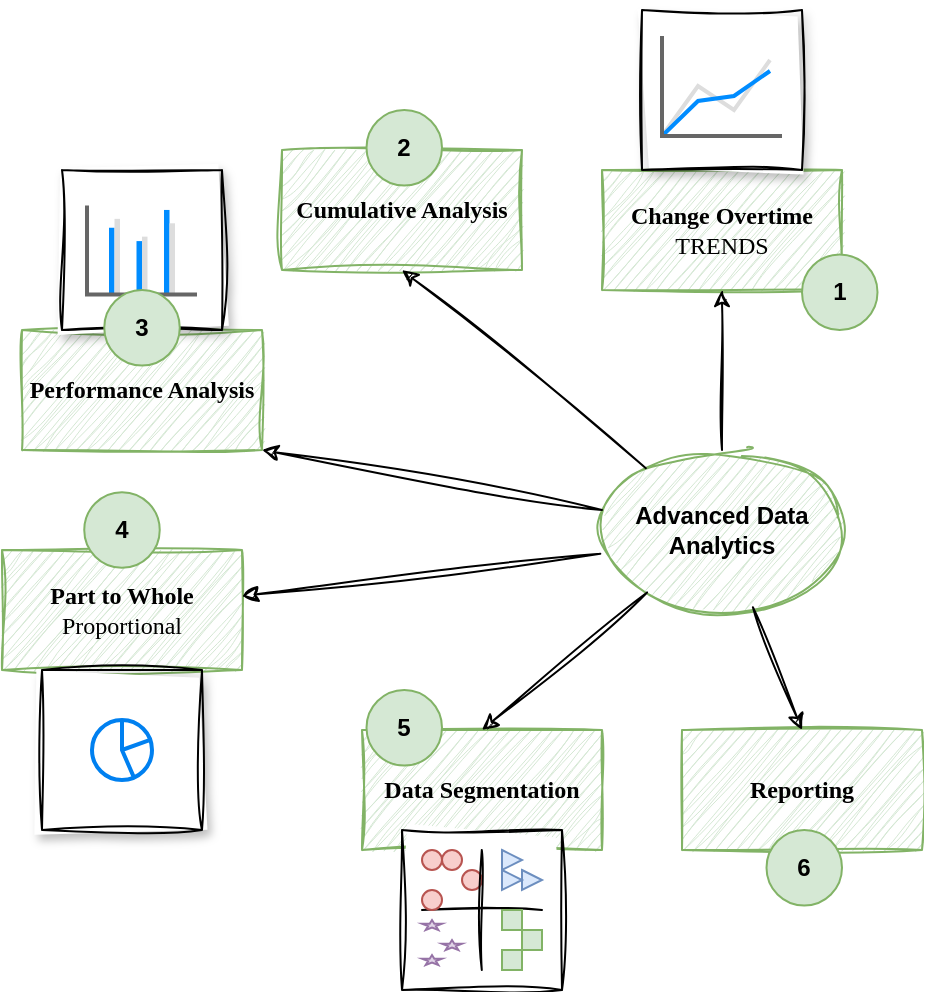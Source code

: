 <mxfile version="26.1.1">
  <diagram name="Page-1" id="o2RXhrhPXng8Wda8bBrL">
    <mxGraphModel dx="1091" dy="739" grid="1" gridSize="10" guides="1" tooltips="1" connect="1" arrows="1" fold="1" page="1" pageScale="1" pageWidth="850" pageHeight="1100" math="0" shadow="0">
      <root>
        <mxCell id="0" />
        <mxCell id="1" parent="0" />
        <mxCell id="subk6U_jlzZpXZB2tm-S-1" value="&lt;b&gt;Advanced Data Analytics&lt;/b&gt;" style="ellipse;whiteSpace=wrap;html=1;fillColor=#d5e8d4;strokeColor=#82b366;sketch=1;curveFitting=1;jiggle=2;" vertex="1" parent="1">
          <mxGeometry x="360" y="320" width="120" height="80" as="geometry" />
        </mxCell>
        <mxCell id="subk6U_jlzZpXZB2tm-S-2" value="&lt;font style=&quot;&quot; face=&quot;Comic Sans MS&quot;&gt;&lt;b&gt;Change Overtime &lt;/b&gt;TRENDS&lt;/font&gt;" style="rounded=0;whiteSpace=wrap;html=1;fillColor=#d5e8d4;strokeColor=#82b366;sketch=1;curveFitting=1;jiggle=2;" vertex="1" parent="1">
          <mxGeometry x="360" y="180" width="120" height="60" as="geometry" />
        </mxCell>
        <mxCell id="subk6U_jlzZpXZB2tm-S-3" value="&lt;font face=&quot;Comic Sans MS&quot;&gt;&lt;b&gt;Cumulative Analysis&lt;/b&gt;&lt;/font&gt;" style="rounded=0;whiteSpace=wrap;html=1;fillColor=#d5e8d4;strokeColor=#82b366;sketch=1;curveFitting=1;jiggle=2;" vertex="1" parent="1">
          <mxGeometry x="200" y="170" width="120" height="60" as="geometry" />
        </mxCell>
        <mxCell id="subk6U_jlzZpXZB2tm-S-4" value="&lt;font face=&quot;Comic Sans MS&quot;&gt;&lt;b&gt;Performance Analysis&lt;/b&gt;&lt;/font&gt;" style="rounded=0;whiteSpace=wrap;html=1;fillColor=#d5e8d4;strokeColor=#82b366;sketch=1;curveFitting=1;jiggle=2;" vertex="1" parent="1">
          <mxGeometry x="70" y="260" width="120" height="60" as="geometry" />
        </mxCell>
        <mxCell id="subk6U_jlzZpXZB2tm-S-5" value="&lt;font face=&quot;Comic Sans MS&quot;&gt;&lt;b&gt;Part to Whole &lt;/b&gt;Proportional&lt;/font&gt;" style="rounded=0;whiteSpace=wrap;html=1;fillColor=#d5e8d4;strokeColor=#82b366;sketch=1;curveFitting=1;jiggle=2;" vertex="1" parent="1">
          <mxGeometry x="60" y="370" width="120" height="60" as="geometry" />
        </mxCell>
        <mxCell id="subk6U_jlzZpXZB2tm-S-6" value="&lt;font face=&quot;Comic Sans MS&quot;&gt;&lt;b&gt;Data Segmentation&lt;/b&gt;&lt;/font&gt;&lt;span style=&quot;color: rgba(0, 0, 0, 0); font-family: monospace; font-size: 0px; text-align: start; text-wrap-mode: nowrap;&quot;&gt;%3CmxGraphModel%3E%3Croot%3E%3CmxCell%20id%3D%220%22%2F%3E%3CmxCell%20id%3D%221%22%20parent%3D%220%22%2F%3E%3CmxCell%20id%3D%222%22%20value%3D%22%26lt%3Bfont%20face%3D%26quot%3BComic%20Sans%20MS%26quot%3B%26gt%3B%26lt%3Bb%26gt%3BPart%20to%20Whole%20%26lt%3B%2Fb%26gt%3BProportional%26lt%3B%2Ffont%26gt%3B%22%20style%3D%22rounded%3D0%3BwhiteSpace%3Dwrap%3Bhtml%3D1%3BfillColor%3D%23d5e8d4%3BstrokeColor%3D%2382b366%3Bsketch%3D1%3BcurveFitting%3D1%3Bjiggle%3D2%3B%22%20vertex%3D%221%22%20parent%3D%221%22%3E%3CmxGeometry%20x%3D%2260%22%20y%3D%22370%22%20width%3D%22120%22%20height%3D%2260%22%20as%3D%22geometry%22%2F%3E%3C%2FmxCell%3E%3C%2Froot%3E%3C%2FmxGraphModel%3E&lt;/span&gt;&lt;span style=&quot;color: rgba(0, 0, 0, 0); font-family: monospace; font-size: 0px; text-align: start; text-wrap-mode: nowrap;&quot;&gt;%3CmxGraphModel%3E%3Croot%3E%3CmxCell%20id%3D%220%22%2F%3E%3CmxCell%20id%3D%221%22%20parent%3D%220%22%2F%3E%3CmxCell%20id%3D%222%22%20value%3D%22%26lt%3Bfont%20face%3D%26quot%3BComic%20Sans%20MS%26quot%3B%26gt%3B%26lt%3Bb%26gt%3BPart%20to%20Whole%20%26lt%3B%2Fb%26gt%3BProportional%26lt%3B%2Ffont%26gt%3B%22%20style%3D%22rounded%3D0%3BwhiteSpace%3Dwrap%3Bhtml%3D1%3BfillColor%3D%23d5e8d4%3BstrokeColor%3D%2382b366%3Bsketch%3D1%3BcurveFitting%3D1%3Bjiggle%3D2%3B%22%20vertex%3D%221%22%20parent%3D%221%22%3E%3CmxGeometry%20x%3D%2260%22%20y%3D%22370%22%20width%3D%22120%22%20height%3D%2260%22%20as%3D%22geometry%22%2F%3E%3C%2FmxCell%3E%3C%2Froot%3E%3C%2FmxGraphModel%3E&lt;/span&gt;" style="rounded=0;whiteSpace=wrap;html=1;fillColor=#d5e8d4;strokeColor=#82b366;sketch=1;curveFitting=1;jiggle=2;" vertex="1" parent="1">
          <mxGeometry x="240" y="460" width="120" height="60" as="geometry" />
        </mxCell>
        <mxCell id="subk6U_jlzZpXZB2tm-S-7" value="&lt;font face=&quot;Comic Sans MS&quot;&gt;&lt;b&gt;Reporting&lt;/b&gt;&lt;/font&gt;" style="rounded=0;whiteSpace=wrap;html=1;fillColor=#d5e8d4;strokeColor=#82b366;sketch=1;curveFitting=1;jiggle=2;" vertex="1" parent="1">
          <mxGeometry x="400" y="460" width="120" height="60" as="geometry" />
        </mxCell>
        <mxCell id="subk6U_jlzZpXZB2tm-S-8" value="" style="whiteSpace=wrap;html=1;aspect=fixed;sketch=1;curveFitting=1;jiggle=2;shadow=1;" vertex="1" parent="1">
          <mxGeometry x="380" y="100" width="80" height="80" as="geometry" />
        </mxCell>
        <mxCell id="subk6U_jlzZpXZB2tm-S-9" value="" style="verticalLabelPosition=bottom;shadow=0;dashed=0;align=center;html=1;verticalAlign=top;strokeWidth=1;shape=mxgraph.mockup.graphics.lineChart;strokeColor=none;strokeColor2=#666666;strokeColor3=#008cff;strokeColor4=#dddddd;" vertex="1" parent="1">
          <mxGeometry x="390" y="113" width="60" height="50" as="geometry" />
        </mxCell>
        <mxCell id="subk6U_jlzZpXZB2tm-S-11" value="" style="whiteSpace=wrap;html=1;aspect=fixed;sketch=1;curveFitting=1;jiggle=2;shadow=1;" vertex="1" parent="1">
          <mxGeometry x="90" y="180" width="80" height="80" as="geometry" />
        </mxCell>
        <mxCell id="subk6U_jlzZpXZB2tm-S-10" value="" style="verticalLabelPosition=bottom;shadow=0;dashed=0;align=center;html=1;verticalAlign=top;strokeWidth=1;shape=mxgraph.mockup.graphics.columnChart;strokeColor=none;strokeColor2=none;strokeColor3=#666666;fillColor2=#008cff;fillColor3=#dddddd;" vertex="1" parent="1">
          <mxGeometry x="102.5" y="197.75" width="55" height="44.5" as="geometry" />
        </mxCell>
        <mxCell id="subk6U_jlzZpXZB2tm-S-13" value="" style="whiteSpace=wrap;html=1;aspect=fixed;sketch=1;curveFitting=1;jiggle=2;shadow=1;" vertex="1" parent="1">
          <mxGeometry x="80" y="430" width="80" height="80" as="geometry" />
        </mxCell>
        <mxCell id="subk6U_jlzZpXZB2tm-S-12" value="" style="html=1;verticalLabelPosition=bottom;align=center;labelBackgroundColor=#ffffff;verticalAlign=top;strokeWidth=2;strokeColor=#0080F0;shadow=0;dashed=0;shape=mxgraph.ios7.icons.pie_chart;" vertex="1" parent="1">
          <mxGeometry x="105" y="455" width="30" height="30" as="geometry" />
        </mxCell>
        <mxCell id="subk6U_jlzZpXZB2tm-S-14" value="" style="endArrow=classic;html=1;rounded=0;entryX=0.5;entryY=1;entryDx=0;entryDy=0;exitX=0.5;exitY=0;exitDx=0;exitDy=0;sketch=1;curveFitting=1;jiggle=2;" edge="1" parent="1" source="subk6U_jlzZpXZB2tm-S-1" target="subk6U_jlzZpXZB2tm-S-2">
          <mxGeometry width="50" height="50" relative="1" as="geometry">
            <mxPoint x="310" y="390" as="sourcePoint" />
            <mxPoint x="360" y="340" as="targetPoint" />
          </mxGeometry>
        </mxCell>
        <mxCell id="subk6U_jlzZpXZB2tm-S-15" value="" style="endArrow=classic;html=1;rounded=0;entryX=0.5;entryY=1;entryDx=0;entryDy=0;sketch=1;curveFitting=1;jiggle=2;" edge="1" parent="1" source="subk6U_jlzZpXZB2tm-S-1" target="subk6U_jlzZpXZB2tm-S-3">
          <mxGeometry width="50" height="50" relative="1" as="geometry">
            <mxPoint x="310" y="390" as="sourcePoint" />
            <mxPoint x="360" y="340" as="targetPoint" />
          </mxGeometry>
        </mxCell>
        <mxCell id="subk6U_jlzZpXZB2tm-S-16" value="" style="endArrow=classic;html=1;rounded=0;entryX=1;entryY=1;entryDx=0;entryDy=0;exitX=0;exitY=0.375;exitDx=0;exitDy=0;exitPerimeter=0;sketch=1;curveFitting=1;jiggle=2;" edge="1" parent="1" source="subk6U_jlzZpXZB2tm-S-1" target="subk6U_jlzZpXZB2tm-S-4">
          <mxGeometry width="50" height="50" relative="1" as="geometry">
            <mxPoint x="310" y="390" as="sourcePoint" />
            <mxPoint x="360" y="340" as="targetPoint" />
          </mxGeometry>
        </mxCell>
        <mxCell id="subk6U_jlzZpXZB2tm-S-17" value="" style="endArrow=classic;html=1;rounded=0;exitX=-0.007;exitY=0.648;exitDx=0;exitDy=0;exitPerimeter=0;sketch=1;curveFitting=1;jiggle=2;" edge="1" parent="1" source="subk6U_jlzZpXZB2tm-S-1" target="subk6U_jlzZpXZB2tm-S-5">
          <mxGeometry width="50" height="50" relative="1" as="geometry">
            <mxPoint x="310" y="390" as="sourcePoint" />
            <mxPoint x="360" y="340" as="targetPoint" />
          </mxGeometry>
        </mxCell>
        <mxCell id="subk6U_jlzZpXZB2tm-S-18" value="" style="endArrow=classic;html=1;rounded=0;entryX=0.5;entryY=0;entryDx=0;entryDy=0;sketch=1;curveFitting=1;jiggle=2;" edge="1" parent="1" source="subk6U_jlzZpXZB2tm-S-1" target="subk6U_jlzZpXZB2tm-S-6">
          <mxGeometry width="50" height="50" relative="1" as="geometry">
            <mxPoint x="310" y="390" as="sourcePoint" />
            <mxPoint x="360" y="340" as="targetPoint" />
          </mxGeometry>
        </mxCell>
        <mxCell id="subk6U_jlzZpXZB2tm-S-19" value="" style="endArrow=classic;html=1;rounded=0;entryX=0.5;entryY=0;entryDx=0;entryDy=0;sketch=1;curveFitting=1;jiggle=2;" edge="1" parent="1" source="subk6U_jlzZpXZB2tm-S-1" target="subk6U_jlzZpXZB2tm-S-7">
          <mxGeometry width="50" height="50" relative="1" as="geometry">
            <mxPoint x="310" y="390" as="sourcePoint" />
            <mxPoint x="360" y="340" as="targetPoint" />
          </mxGeometry>
        </mxCell>
        <mxCell id="subk6U_jlzZpXZB2tm-S-20" value="" style="whiteSpace=wrap;html=1;aspect=fixed;sketch=1;curveFitting=1;jiggle=2;" vertex="1" parent="1">
          <mxGeometry x="260" y="510" width="80" height="80" as="geometry" />
        </mxCell>
        <mxCell id="subk6U_jlzZpXZB2tm-S-22" value="" style="ellipse;whiteSpace=wrap;html=1;aspect=fixed;fillColor=#f8cecc;strokeColor=#b85450;" vertex="1" parent="1">
          <mxGeometry x="280" y="520" width="10" height="10" as="geometry" />
        </mxCell>
        <mxCell id="subk6U_jlzZpXZB2tm-S-23" value="" style="ellipse;whiteSpace=wrap;html=1;aspect=fixed;fillColor=#f8cecc;strokeColor=#b85450;" vertex="1" parent="1">
          <mxGeometry x="270" y="520" width="10" height="10" as="geometry" />
        </mxCell>
        <mxCell id="subk6U_jlzZpXZB2tm-S-24" value="" style="ellipse;whiteSpace=wrap;html=1;aspect=fixed;fillColor=#f8cecc;strokeColor=#b85450;" vertex="1" parent="1">
          <mxGeometry x="290" y="530" width="10" height="10" as="geometry" />
        </mxCell>
        <mxCell id="subk6U_jlzZpXZB2tm-S-28" value="" style="endArrow=none;html=1;rounded=0;sketch=1;curveFitting=1;jiggle=2;" edge="1" parent="1">
          <mxGeometry width="50" height="50" relative="1" as="geometry">
            <mxPoint x="299.89" y="580" as="sourcePoint" />
            <mxPoint x="299.89" y="520" as="targetPoint" />
          </mxGeometry>
        </mxCell>
        <mxCell id="subk6U_jlzZpXZB2tm-S-29" value="" style="endArrow=none;html=1;rounded=0;sketch=1;curveFitting=1;jiggle=2;" edge="1" parent="1">
          <mxGeometry width="50" height="50" relative="1" as="geometry">
            <mxPoint x="270" y="550" as="sourcePoint" />
            <mxPoint x="330" y="550" as="targetPoint" />
          </mxGeometry>
        </mxCell>
        <mxCell id="subk6U_jlzZpXZB2tm-S-30" value="" style="ellipse;whiteSpace=wrap;html=1;aspect=fixed;fillColor=#f8cecc;strokeColor=#b85450;" vertex="1" parent="1">
          <mxGeometry x="270" y="540" width="10" height="10" as="geometry" />
        </mxCell>
        <mxCell id="subk6U_jlzZpXZB2tm-S-31" value="" style="whiteSpace=wrap;html=1;aspect=fixed;fillColor=#d5e8d4;strokeColor=#82b366;" vertex="1" parent="1">
          <mxGeometry x="310" y="550" width="10" height="10" as="geometry" />
        </mxCell>
        <mxCell id="subk6U_jlzZpXZB2tm-S-32" value="" style="whiteSpace=wrap;html=1;aspect=fixed;fillColor=#d5e8d4;strokeColor=#82b366;" vertex="1" parent="1">
          <mxGeometry x="320" y="560" width="10" height="10" as="geometry" />
        </mxCell>
        <mxCell id="subk6U_jlzZpXZB2tm-S-33" value="" style="whiteSpace=wrap;html=1;aspect=fixed;fillColor=#d5e8d4;strokeColor=#82b366;" vertex="1" parent="1">
          <mxGeometry x="310" y="570" width="10" height="10" as="geometry" />
        </mxCell>
        <mxCell id="subk6U_jlzZpXZB2tm-S-34" value="" style="triangle;whiteSpace=wrap;html=1;fillColor=#dae8fc;strokeColor=#6c8ebf;" vertex="1" parent="1">
          <mxGeometry x="310" y="520" width="10" height="10" as="geometry" />
        </mxCell>
        <mxCell id="subk6U_jlzZpXZB2tm-S-35" value="" style="triangle;whiteSpace=wrap;html=1;fillColor=#dae8fc;strokeColor=#6c8ebf;" vertex="1" parent="1">
          <mxGeometry x="320" y="530" width="10" height="10" as="geometry" />
        </mxCell>
        <mxCell id="subk6U_jlzZpXZB2tm-S-36" value="" style="triangle;whiteSpace=wrap;html=1;fillColor=#dae8fc;strokeColor=#6c8ebf;" vertex="1" parent="1">
          <mxGeometry x="310" y="530" width="10" height="10" as="geometry" />
        </mxCell>
        <mxCell id="subk6U_jlzZpXZB2tm-S-37" value="" style="verticalLabelPosition=bottom;verticalAlign=top;html=1;shape=mxgraph.basic.star;fillColor=#e1d5e7;strokeColor=#9673a6;" vertex="1" parent="1">
          <mxGeometry x="270" y="555" width="10" height="5" as="geometry" />
        </mxCell>
        <mxCell id="subk6U_jlzZpXZB2tm-S-38" value="" style="verticalLabelPosition=bottom;verticalAlign=top;html=1;shape=mxgraph.basic.star;fillColor=#e1d5e7;strokeColor=#9673a6;" vertex="1" parent="1">
          <mxGeometry x="280" y="565" width="10" height="5" as="geometry" />
        </mxCell>
        <mxCell id="subk6U_jlzZpXZB2tm-S-39" value="" style="verticalLabelPosition=bottom;verticalAlign=top;html=1;shape=mxgraph.basic.star;fillColor=#e1d5e7;strokeColor=#9673a6;" vertex="1" parent="1">
          <mxGeometry x="270" y="572.5" width="10" height="5" as="geometry" />
        </mxCell>
        <mxCell id="subk6U_jlzZpXZB2tm-S-41" value="&lt;b&gt;1&lt;/b&gt;" style="ellipse;whiteSpace=wrap;html=1;aspect=fixed;fillColor=#d5e8d4;strokeColor=#82b366;" vertex="1" parent="1">
          <mxGeometry x="460" y="222.25" width="37.75" height="37.75" as="geometry" />
        </mxCell>
        <mxCell id="subk6U_jlzZpXZB2tm-S-42" value="&lt;b&gt;2&lt;/b&gt;" style="ellipse;whiteSpace=wrap;html=1;aspect=fixed;fillColor=#d5e8d4;strokeColor=#82b366;" vertex="1" parent="1">
          <mxGeometry x="242.25" y="150" width="37.75" height="37.75" as="geometry" />
        </mxCell>
        <mxCell id="subk6U_jlzZpXZB2tm-S-43" value="&lt;b&gt;3&lt;/b&gt;" style="ellipse;whiteSpace=wrap;html=1;aspect=fixed;fillColor=#d5e8d4;strokeColor=#82b366;" vertex="1" parent="1">
          <mxGeometry x="111.13" y="240" width="37.75" height="37.75" as="geometry" />
        </mxCell>
        <mxCell id="subk6U_jlzZpXZB2tm-S-44" value="&lt;b&gt;4&lt;/b&gt;" style="ellipse;whiteSpace=wrap;html=1;aspect=fixed;fillColor=#d5e8d4;strokeColor=#82b366;" vertex="1" parent="1">
          <mxGeometry x="101.12" y="341.13" width="37.75" height="37.75" as="geometry" />
        </mxCell>
        <mxCell id="subk6U_jlzZpXZB2tm-S-45" value="&lt;b&gt;5&lt;/b&gt;" style="ellipse;whiteSpace=wrap;html=1;aspect=fixed;fillColor=#d5e8d4;strokeColor=#82b366;" vertex="1" parent="1">
          <mxGeometry x="242.25" y="440" width="37.75" height="37.75" as="geometry" />
        </mxCell>
        <mxCell id="subk6U_jlzZpXZB2tm-S-46" value="&lt;b&gt;6&lt;/b&gt;" style="ellipse;whiteSpace=wrap;html=1;aspect=fixed;fillColor=#d5e8d4;strokeColor=#82b366;" vertex="1" parent="1">
          <mxGeometry x="442.25" y="510" width="37.75" height="37.75" as="geometry" />
        </mxCell>
      </root>
    </mxGraphModel>
  </diagram>
</mxfile>
